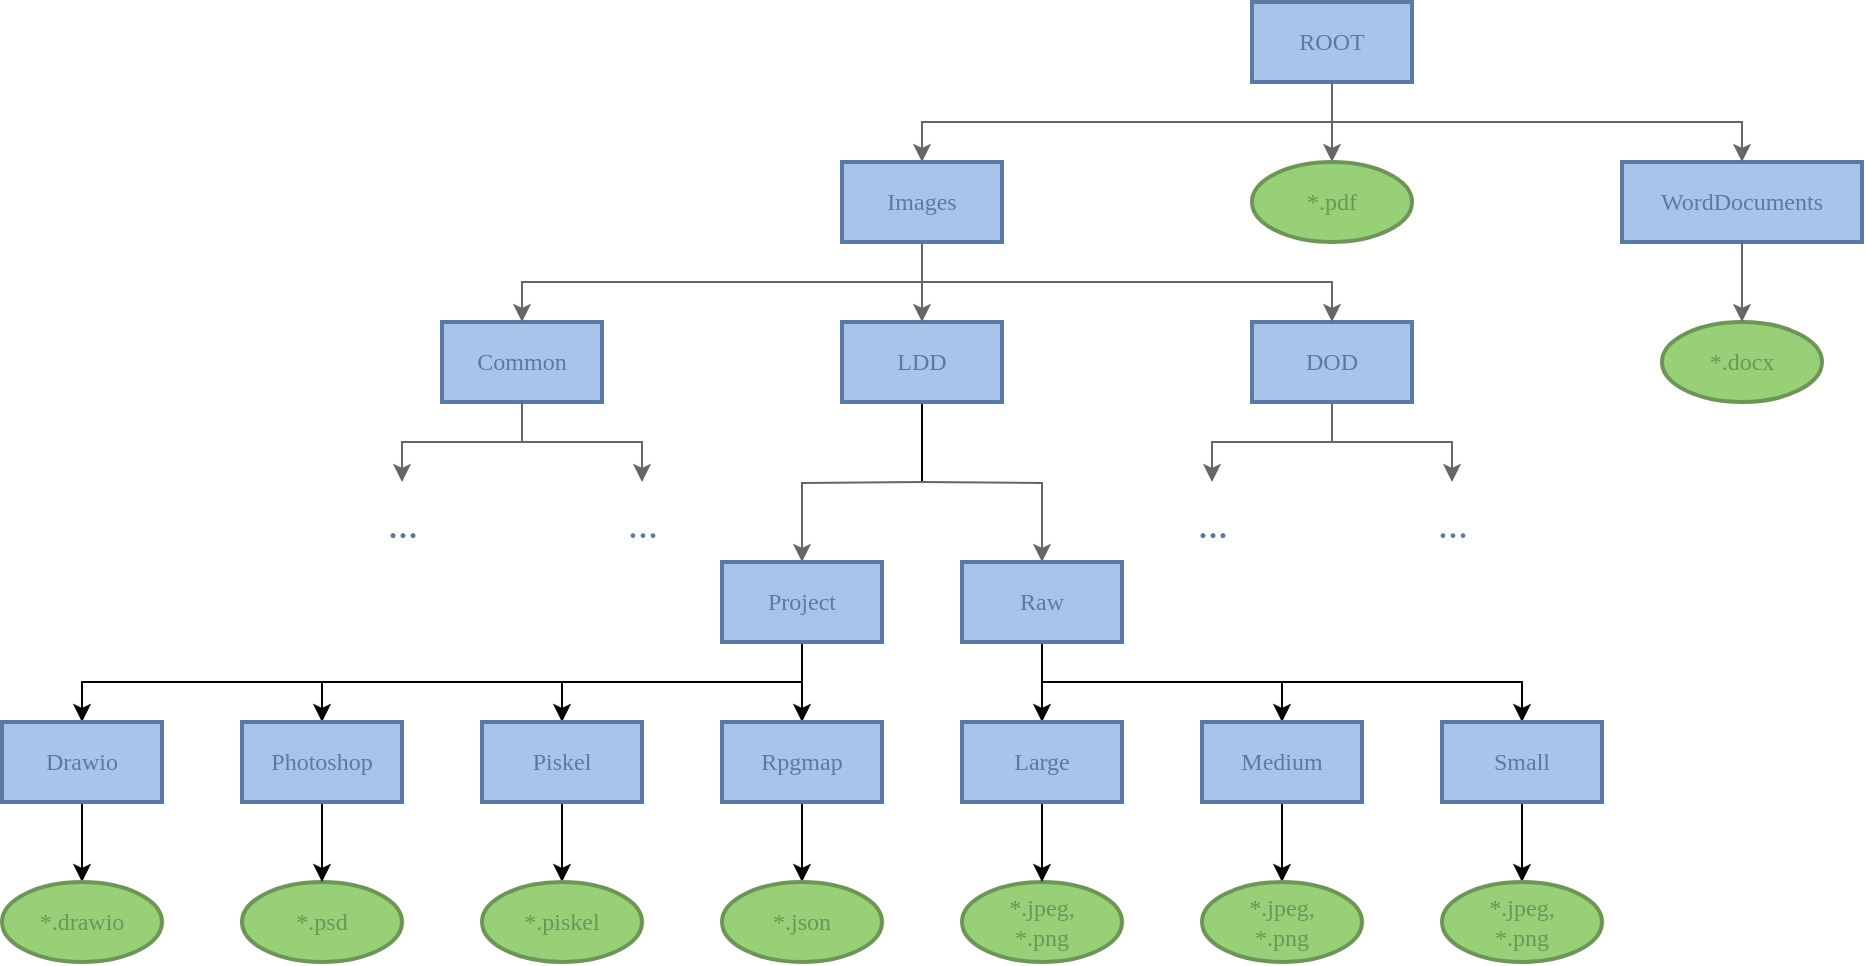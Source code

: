 <mxfile version="14.0.5" type="google"><diagram id="gRmwOSdkKjNqkDzESdEg" name="Page-1"><mxGraphModel dx="2075" dy="677" grid="1" gridSize="10" guides="1" tooltips="1" connect="1" arrows="1" fold="1" page="1" pageScale="1" pageWidth="827" pageHeight="1169" math="0" shadow="0"><root><mxCell id="0"/><mxCell id="1" parent="0"/><mxCell id="Eew6wgYgB6IOm-pS137_-56" style="edgeStyle=orthogonalEdgeStyle;rounded=0;orthogonalLoop=1;jettySize=auto;html=1;fontFamily=Comfortaa;fontSource=https%3A%2F%2Ffonts.googleapis.com%2Fcss%3Ffamily%3DComfortaa;fontColor=#6D9656;fillColor=#f5f5f5;strokeColor=#666666;exitX=0.5;exitY=1;exitDx=0;exitDy=0;" parent="1" source="Eew6wgYgB6IOm-pS137_-1" target="Eew6wgYgB6IOm-pS137_-53" edge="1"><mxGeometry relative="1" as="geometry"><Array as="points"><mxPoint x="555" y="100"/><mxPoint x="350" y="100"/></Array></mxGeometry></mxCell><mxCell id="Eew6wgYgB6IOm-pS137_-57" style="edgeStyle=orthogonalEdgeStyle;rounded=0;orthogonalLoop=1;jettySize=auto;html=1;fontFamily=Comfortaa;fontSource=https%3A%2F%2Ffonts.googleapis.com%2Fcss%3Ffamily%3DComfortaa;fontColor=#6D9656;fillColor=#f5f5f5;strokeColor=#666666;exitX=0.5;exitY=1;exitDx=0;exitDy=0;" parent="1" source="Eew6wgYgB6IOm-pS137_-1" target="Eew6wgYgB6IOm-pS137_-48" edge="1"><mxGeometry relative="1" as="geometry"><Array as="points"><mxPoint x="555" y="90"/><mxPoint x="555" y="90"/></Array></mxGeometry></mxCell><mxCell id="Eew6wgYgB6IOm-pS137_-1" value="ROOT" style="rounded=0;whiteSpace=wrap;html=1;fillColor=#A9C4EB;strokeColor=#5C79A3;strokeWidth=2;glass=0;sketch=0;shadow=0;fontFamily=Comfortaa;fontSource=https%3A%2F%2Ffonts.googleapis.com%2Fcss%3Ffamily%3DComfortaa;fontColor=#5C79A3;" parent="1" vertex="1"><mxGeometry x="515" y="40" width="80" height="40" as="geometry"/></mxCell><mxCell id="Eew6wgYgB6IOm-pS137_-2" value="Common" style="rounded=0;whiteSpace=wrap;html=1;fillColor=#A9C4EB;strokeColor=#5C79A3;strokeWidth=2;glass=0;sketch=0;shadow=0;fontFamily=Comfortaa;fontSource=https%3A%2F%2Ffonts.googleapis.com%2Fcss%3Ffamily%3DComfortaa;fontColor=#5C79A3;" parent="1" vertex="1"><mxGeometry x="110" y="200" width="80" height="40" as="geometry"/></mxCell><mxCell id="YCQwbdjo-ai2i5ipn43J-47" style="edgeStyle=orthogonalEdgeStyle;rounded=0;orthogonalLoop=1;jettySize=auto;html=1;exitX=0.5;exitY=1;exitDx=0;exitDy=0;endArrow=none;endFill=0;" edge="1" parent="1" source="Eew6wgYgB6IOm-pS137_-21"><mxGeometry relative="1" as="geometry"><mxPoint x="350" y="280" as="targetPoint"/></mxGeometry></mxCell><mxCell id="Eew6wgYgB6IOm-pS137_-21" value="LDD" style="rounded=0;whiteSpace=wrap;html=1;fillColor=#A9C4EB;strokeColor=#5C79A3;strokeWidth=2;glass=0;sketch=0;shadow=0;fontFamily=Comfortaa;fontSource=https%3A%2F%2Ffonts.googleapis.com%2Fcss%3Ffamily%3DComfortaa;fontColor=#5C79A3;" parent="1" vertex="1"><mxGeometry x="310" y="200" width="80" height="40" as="geometry"/></mxCell><mxCell id="Eew6wgYgB6IOm-pS137_-29" style="edgeStyle=orthogonalEdgeStyle;rounded=0;orthogonalLoop=1;jettySize=auto;html=1;fontFamily=Comfortaa;fontSource=https%3A%2F%2Ffonts.googleapis.com%2Fcss%3Ffamily%3DComfortaa;fontColor=#5C79A3;fillColor=#f5f5f5;strokeColor=#666666;" parent="1" source="Eew6wgYgB6IOm-pS137_-31" edge="1"><mxGeometry relative="1" as="geometry"><mxPoint x="495.0" y="280" as="targetPoint"/><Array as="points"><mxPoint x="555" y="260"/><mxPoint x="495" y="260"/></Array></mxGeometry></mxCell><mxCell id="Eew6wgYgB6IOm-pS137_-30" style="edgeStyle=orthogonalEdgeStyle;rounded=0;orthogonalLoop=1;jettySize=auto;html=1;fontFamily=Comfortaa;fontSource=https%3A%2F%2Ffonts.googleapis.com%2Fcss%3Ffamily%3DComfortaa;fontColor=#5C79A3;fillColor=#f5f5f5;strokeColor=#666666;" parent="1" source="Eew6wgYgB6IOm-pS137_-31" edge="1"><mxGeometry relative="1" as="geometry"><mxPoint x="615.0" y="280" as="targetPoint"/><Array as="points"><mxPoint x="555" y="260"/><mxPoint x="615" y="260"/></Array></mxGeometry></mxCell><mxCell id="Eew6wgYgB6IOm-pS137_-31" value="DOD" style="rounded=0;whiteSpace=wrap;html=1;fillColor=#A9C4EB;strokeColor=#5C79A3;strokeWidth=2;glass=0;sketch=0;shadow=0;fontFamily=Comfortaa;fontSource=https%3A%2F%2Ffonts.googleapis.com%2Fcss%3Ffamily%3DComfortaa;fontColor=#5C79A3;" parent="1" vertex="1"><mxGeometry x="515" y="200" width="80" height="40" as="geometry"/></mxCell><mxCell id="Eew6wgYgB6IOm-pS137_-41" value="&lt;font style=&quot;font-size: 20px&quot;&gt;...&lt;/font&gt;" style="text;html=1;align=center;verticalAlign=middle;resizable=0;points=[];autosize=1;fontFamily=Comfortaa;fontColor=#5C79A3;" parent="1" vertex="1"><mxGeometry x="480" y="290" width="30" height="20" as="geometry"/></mxCell><mxCell id="Eew6wgYgB6IOm-pS137_-42" value="&lt;font style=&quot;font-size: 20px&quot;&gt;...&lt;/font&gt;" style="text;html=1;align=center;verticalAlign=middle;resizable=0;points=[];autosize=1;fontFamily=Comfortaa;fontColor=#5C79A3;" parent="1" vertex="1"><mxGeometry x="480" y="290" width="30" height="20" as="geometry"/></mxCell><mxCell id="Eew6wgYgB6IOm-pS137_-43" value="&lt;font style=&quot;font-size: 20px&quot;&gt;...&lt;/font&gt;" style="text;html=1;align=center;verticalAlign=middle;resizable=0;points=[];autosize=1;fontFamily=Comfortaa;fontColor=#5C79A3;" parent="1" vertex="1"><mxGeometry x="600" y="290" width="30" height="20" as="geometry"/></mxCell><mxCell id="Eew6wgYgB6IOm-pS137_-48" value="*.pdf" style="ellipse;whiteSpace=wrap;html=1;rounded=0;shadow=0;glass=0;sketch=0;strokeWidth=2;fontFamily=Comfortaa;fontSource=https%3A%2F%2Ffonts.googleapis.com%2Fcss%3Ffamily%3DComfortaa;fillColor=#97D077;strokeColor=#6D9656;fontColor=#6D9656;" parent="1" vertex="1"><mxGeometry x="515" y="120" width="80" height="40" as="geometry"/></mxCell><mxCell id="Eew6wgYgB6IOm-pS137_-54" style="edgeStyle=orthogonalEdgeStyle;rounded=0;orthogonalLoop=1;jettySize=auto;html=1;fontFamily=Comfortaa;fontSource=https%3A%2F%2Ffonts.googleapis.com%2Fcss%3Ffamily%3DComfortaa;fontColor=#6D9656;fillColor=#f5f5f5;strokeColor=#666666;" parent="1" source="Eew6wgYgB6IOm-pS137_-53" target="Eew6wgYgB6IOm-pS137_-21" edge="1"><mxGeometry relative="1" as="geometry"/></mxCell><mxCell id="Eew6wgYgB6IOm-pS137_-58" style="edgeStyle=orthogonalEdgeStyle;rounded=0;orthogonalLoop=1;jettySize=auto;html=1;fontFamily=Comfortaa;fontSource=https%3A%2F%2Ffonts.googleapis.com%2Fcss%3Ffamily%3DComfortaa;fontColor=#6D9656;fillColor=#f5f5f5;strokeColor=#666666;" parent="1" source="Eew6wgYgB6IOm-pS137_-53" target="Eew6wgYgB6IOm-pS137_-31" edge="1"><mxGeometry relative="1" as="geometry"><Array as="points"><mxPoint x="350" y="180"/><mxPoint x="555" y="180"/></Array></mxGeometry></mxCell><mxCell id="Eew6wgYgB6IOm-pS137_-59" style="edgeStyle=orthogonalEdgeStyle;rounded=0;orthogonalLoop=1;jettySize=auto;html=1;fontFamily=Comfortaa;fontSource=https%3A%2F%2Ffonts.googleapis.com%2Fcss%3Ffamily%3DComfortaa;fontColor=#6D9656;fillColor=#f5f5f5;strokeColor=#666666;" parent="1" source="Eew6wgYgB6IOm-pS137_-53" target="Eew6wgYgB6IOm-pS137_-2" edge="1"><mxGeometry relative="1" as="geometry"><Array as="points"><mxPoint x="350" y="180"/><mxPoint x="150" y="180"/></Array></mxGeometry></mxCell><mxCell id="Eew6wgYgB6IOm-pS137_-53" value="Images" style="rounded=0;whiteSpace=wrap;html=1;fillColor=#A9C4EB;strokeColor=#5C79A3;strokeWidth=2;glass=0;sketch=0;shadow=0;fontFamily=Comfortaa;fontSource=https%3A%2F%2Ffonts.googleapis.com%2Fcss%3Ffamily%3DComfortaa;fontColor=#5C79A3;" parent="1" vertex="1"><mxGeometry x="310" y="120" width="80" height="40" as="geometry"/></mxCell><mxCell id="shSVYfGs8zdito6VRCmi-1" value="WordDocuments" style="rounded=0;whiteSpace=wrap;html=1;fillColor=#A9C4EB;strokeColor=#5C79A3;strokeWidth=2;glass=0;sketch=0;shadow=0;fontFamily=Comfortaa;fontSource=https%3A%2F%2Ffonts.googleapis.com%2Fcss%3Ffamily%3DComfortaa;fontColor=#5C79A3;" parent="1" vertex="1"><mxGeometry x="700" y="120" width="120" height="40" as="geometry"/></mxCell><mxCell id="shSVYfGs8zdito6VRCmi-3" style="edgeStyle=orthogonalEdgeStyle;rounded=0;orthogonalLoop=1;jettySize=auto;html=1;fontFamily=Comfortaa;fontSource=https%3A%2F%2Ffonts.googleapis.com%2Fcss%3Ffamily%3DComfortaa;fontColor=#6D9656;fillColor=#f5f5f5;strokeColor=#666666;exitX=0.5;exitY=1;exitDx=0;exitDy=0;entryX=0.5;entryY=0;entryDx=0;entryDy=0;" parent="1" source="Eew6wgYgB6IOm-pS137_-1" target="shSVYfGs8zdito6VRCmi-1" edge="1"><mxGeometry relative="1" as="geometry"><Array as="points"><mxPoint x="555" y="100"/><mxPoint x="760" y="100"/></Array><mxPoint x="565" y="90" as="sourcePoint"/><mxPoint x="360.029" y="130" as="targetPoint"/></mxGeometry></mxCell><mxCell id="shSVYfGs8zdito6VRCmi-4" value="*.docx" style="ellipse;whiteSpace=wrap;html=1;rounded=0;shadow=0;glass=0;sketch=0;strokeWidth=2;fontFamily=Comfortaa;fontSource=https%3A%2F%2Ffonts.googleapis.com%2Fcss%3Ffamily%3DComfortaa;fillColor=#97D077;strokeColor=#6D9656;fontColor=#6D9656;" parent="1" vertex="1"><mxGeometry x="720" y="200" width="80" height="40" as="geometry"/></mxCell><mxCell id="shSVYfGs8zdito6VRCmi-6" style="edgeStyle=orthogonalEdgeStyle;rounded=0;orthogonalLoop=1;jettySize=auto;html=1;fontFamily=Comfortaa;fontSource=https%3A%2F%2Ffonts.googleapis.com%2Fcss%3Ffamily%3DComfortaa;fontColor=#6D9656;fillColor=#f5f5f5;strokeColor=#666666;exitX=0.5;exitY=1;exitDx=0;exitDy=0;entryX=0.5;entryY=0;entryDx=0;entryDy=0;" parent="1" source="shSVYfGs8zdito6VRCmi-1" target="shSVYfGs8zdito6VRCmi-4" edge="1"><mxGeometry relative="1" as="geometry"><Array as="points"><mxPoint x="760" y="180"/><mxPoint x="760" y="180"/></Array><mxPoint x="670" y="150" as="sourcePoint"/><mxPoint x="670.0" y="190" as="targetPoint"/></mxGeometry></mxCell><mxCell id="YCQwbdjo-ai2i5ipn43J-26" style="edgeStyle=orthogonalEdgeStyle;rounded=0;orthogonalLoop=1;jettySize=auto;html=1;fontFamily=Comfortaa;fontSource=https%3A%2F%2Ffonts.googleapis.com%2Fcss%3Ffamily%3DComfortaa;fontColor=#5C79A3;fillColor=#f5f5f5;strokeColor=#666666;" edge="1" parent="1"><mxGeometry relative="1" as="geometry"><mxPoint x="90" y="280" as="targetPoint"/><Array as="points"><mxPoint x="150" y="260"/><mxPoint x="90" y="260"/></Array><mxPoint x="150" y="240" as="sourcePoint"/></mxGeometry></mxCell><mxCell id="YCQwbdjo-ai2i5ipn43J-27" style="edgeStyle=orthogonalEdgeStyle;rounded=0;orthogonalLoop=1;jettySize=auto;html=1;fontFamily=Comfortaa;fontSource=https%3A%2F%2Ffonts.googleapis.com%2Fcss%3Ffamily%3DComfortaa;fontColor=#5C79A3;fillColor=#f5f5f5;strokeColor=#666666;" edge="1" parent="1"><mxGeometry relative="1" as="geometry"><mxPoint x="210" y="280" as="targetPoint"/><Array as="points"><mxPoint x="150" y="260"/><mxPoint x="210" y="260"/></Array><mxPoint x="150" y="240" as="sourcePoint"/></mxGeometry></mxCell><mxCell id="YCQwbdjo-ai2i5ipn43J-28" value="&lt;font style=&quot;font-size: 20px&quot;&gt;...&lt;/font&gt;" style="text;html=1;align=center;verticalAlign=middle;resizable=0;points=[];autosize=1;fontFamily=Comfortaa;fontColor=#5C79A3;" vertex="1" parent="1"><mxGeometry x="75" y="290" width="30" height="20" as="geometry"/></mxCell><mxCell id="YCQwbdjo-ai2i5ipn43J-29" value="&lt;font style=&quot;font-size: 20px&quot;&gt;...&lt;/font&gt;" style="text;html=1;align=center;verticalAlign=middle;resizable=0;points=[];autosize=1;fontFamily=Comfortaa;fontColor=#5C79A3;" vertex="1" parent="1"><mxGeometry x="75" y="290" width="30" height="20" as="geometry"/></mxCell><mxCell id="YCQwbdjo-ai2i5ipn43J-30" value="&lt;font style=&quot;font-size: 20px&quot;&gt;...&lt;/font&gt;" style="text;html=1;align=center;verticalAlign=middle;resizable=0;points=[];autosize=1;fontFamily=Comfortaa;fontColor=#5C79A3;" vertex="1" parent="1"><mxGeometry x="195" y="290" width="30" height="20" as="geometry"/></mxCell><mxCell id="YCQwbdjo-ai2i5ipn43J-31" value="*.jpeg, &lt;br&gt;*.png" style="ellipse;whiteSpace=wrap;html=1;rounded=0;shadow=0;glass=0;sketch=0;strokeWidth=2;fontFamily=Comfortaa;fontSource=https%3A%2F%2Ffonts.googleapis.com%2Fcss%3Ffamily%3DComfortaa;fillColor=#97D077;strokeColor=#6D9656;fontColor=#6D9656;" vertex="1" parent="1"><mxGeometry x="370" y="480" width="80" height="40" as="geometry"/></mxCell><mxCell id="YCQwbdjo-ai2i5ipn43J-32" style="edgeStyle=orthogonalEdgeStyle;rounded=0;orthogonalLoop=1;jettySize=auto;html=1;fontFamily=Comfortaa;fontSource=https%3A%2F%2Ffonts.googleapis.com%2Fcss%3Ffamily%3DComfortaa;fontColor=#5C79A3;fillColor=#f5f5f5;strokeColor=#666666;" edge="1" parent="1" target="YCQwbdjo-ai2i5ipn43J-39"><mxGeometry relative="1" as="geometry"><mxPoint x="350" y="280" as="sourcePoint"/></mxGeometry></mxCell><mxCell id="YCQwbdjo-ai2i5ipn43J-33" style="edgeStyle=orthogonalEdgeStyle;rounded=0;orthogonalLoop=1;jettySize=auto;html=1;fontFamily=Comfortaa;fontSource=https%3A%2F%2Ffonts.googleapis.com%2Fcss%3Ffamily%3DComfortaa;fontColor=#5C79A3;fillColor=#f5f5f5;strokeColor=#666666;" edge="1" parent="1" target="YCQwbdjo-ai2i5ipn43J-34"><mxGeometry relative="1" as="geometry"><mxPoint x="350" y="280" as="sourcePoint"/></mxGeometry></mxCell><mxCell id="YCQwbdjo-ai2i5ipn43J-56" style="edgeStyle=orthogonalEdgeStyle;rounded=0;orthogonalLoop=1;jettySize=auto;html=1;exitX=0.5;exitY=1;exitDx=0;exitDy=0;entryX=0.5;entryY=0;entryDx=0;entryDy=0;endArrow=classic;endFill=1;" edge="1" parent="1" source="YCQwbdjo-ai2i5ipn43J-34" target="YCQwbdjo-ai2i5ipn43J-55"><mxGeometry relative="1" as="geometry"/></mxCell><mxCell id="YCQwbdjo-ai2i5ipn43J-57" style="edgeStyle=orthogonalEdgeStyle;rounded=0;orthogonalLoop=1;jettySize=auto;html=1;exitX=0.5;exitY=1;exitDx=0;exitDy=0;endArrow=classic;endFill=1;" edge="1" parent="1" source="YCQwbdjo-ai2i5ipn43J-34" target="YCQwbdjo-ai2i5ipn43J-54"><mxGeometry relative="1" as="geometry"/></mxCell><mxCell id="YCQwbdjo-ai2i5ipn43J-58" style="edgeStyle=orthogonalEdgeStyle;rounded=0;orthogonalLoop=1;jettySize=auto;html=1;exitX=0.5;exitY=1;exitDx=0;exitDy=0;entryX=0.5;entryY=0;entryDx=0;entryDy=0;endArrow=classic;endFill=1;" edge="1" parent="1" source="YCQwbdjo-ai2i5ipn43J-34" target="YCQwbdjo-ai2i5ipn43J-53"><mxGeometry relative="1" as="geometry"/></mxCell><mxCell id="YCQwbdjo-ai2i5ipn43J-34" value="Raw" style="rounded=0;whiteSpace=wrap;html=1;fillColor=#A9C4EB;strokeColor=#5C79A3;strokeWidth=2;glass=0;sketch=0;shadow=0;fontFamily=Comfortaa;fontSource=https%3A%2F%2Ffonts.googleapis.com%2Fcss%3Ffamily%3DComfortaa;fontColor=#5C79A3;" vertex="1" parent="1"><mxGeometry x="370" y="320" width="80" height="40" as="geometry"/></mxCell><mxCell id="YCQwbdjo-ai2i5ipn43J-35" style="edgeStyle=orthogonalEdgeStyle;rounded=0;orthogonalLoop=1;jettySize=auto;html=1;exitX=0.5;exitY=1;exitDx=0;exitDy=0;entryX=0.5;entryY=0;entryDx=0;entryDy=0;" edge="1" parent="1" source="YCQwbdjo-ai2i5ipn43J-39" target="YCQwbdjo-ai2i5ipn43J-41"><mxGeometry relative="1" as="geometry"/></mxCell><mxCell id="YCQwbdjo-ai2i5ipn43J-36" style="edgeStyle=orthogonalEdgeStyle;rounded=0;orthogonalLoop=1;jettySize=auto;html=1;exitX=0.5;exitY=1;exitDx=0;exitDy=0;" edge="1" parent="1" source="YCQwbdjo-ai2i5ipn43J-39" target="YCQwbdjo-ai2i5ipn43J-42"><mxGeometry relative="1" as="geometry"/></mxCell><mxCell id="YCQwbdjo-ai2i5ipn43J-37" style="edgeStyle=orthogonalEdgeStyle;rounded=0;orthogonalLoop=1;jettySize=auto;html=1;exitX=0.5;exitY=1;exitDx=0;exitDy=0;entryX=0.5;entryY=0;entryDx=0;entryDy=0;" edge="1" parent="1" source="YCQwbdjo-ai2i5ipn43J-39" target="YCQwbdjo-ai2i5ipn43J-44"><mxGeometry relative="1" as="geometry"/></mxCell><mxCell id="YCQwbdjo-ai2i5ipn43J-38" style="edgeStyle=orthogonalEdgeStyle;rounded=0;orthogonalLoop=1;jettySize=auto;html=1;exitX=0.5;exitY=1;exitDx=0;exitDy=0;" edge="1" parent="1" source="YCQwbdjo-ai2i5ipn43J-39" target="YCQwbdjo-ai2i5ipn43J-45"><mxGeometry relative="1" as="geometry"/></mxCell><mxCell id="YCQwbdjo-ai2i5ipn43J-39" value="Project" style="rounded=0;whiteSpace=wrap;html=1;fillColor=#A9C4EB;strokeColor=#5C79A3;strokeWidth=2;glass=0;sketch=0;shadow=0;fontFamily=Comfortaa;fontSource=https%3A%2F%2Ffonts.googleapis.com%2Fcss%3Ffamily%3DComfortaa;fontColor=#5C79A3;" vertex="1" parent="1"><mxGeometry x="250" y="320" width="80" height="40" as="geometry"/></mxCell><mxCell id="YCQwbdjo-ai2i5ipn43J-40" value="*.psd" style="ellipse;whiteSpace=wrap;html=1;rounded=0;shadow=0;glass=0;sketch=0;strokeWidth=2;fontFamily=Comfortaa;fontSource=https%3A%2F%2Ffonts.googleapis.com%2Fcss%3Ffamily%3DComfortaa;fillColor=#97D077;strokeColor=#6D9656;fontColor=#6D9656;" vertex="1" parent="1"><mxGeometry x="10" y="480" width="80" height="40" as="geometry"/></mxCell><mxCell id="YCQwbdjo-ai2i5ipn43J-51" style="edgeStyle=orthogonalEdgeStyle;rounded=0;orthogonalLoop=1;jettySize=auto;html=1;exitX=0.5;exitY=1;exitDx=0;exitDy=0;entryX=0.5;entryY=0;entryDx=0;entryDy=0;endArrow=classic;endFill=1;" edge="1" parent="1" source="YCQwbdjo-ai2i5ipn43J-41" target="YCQwbdjo-ai2i5ipn43J-50"><mxGeometry relative="1" as="geometry"/></mxCell><mxCell id="YCQwbdjo-ai2i5ipn43J-41" value="Rpgmap" style="rounded=0;whiteSpace=wrap;html=1;fillColor=#A9C4EB;strokeColor=#5C79A3;strokeWidth=2;glass=0;sketch=0;shadow=0;fontFamily=Comfortaa;fontSource=https%3A%2F%2Ffonts.googleapis.com%2Fcss%3Ffamily%3DComfortaa;fontColor=#5C79A3;" vertex="1" parent="1"><mxGeometry x="250" y="400" width="80" height="40" as="geometry"/></mxCell><mxCell id="YCQwbdjo-ai2i5ipn43J-48" style="edgeStyle=orthogonalEdgeStyle;rounded=0;orthogonalLoop=1;jettySize=auto;html=1;exitX=0.5;exitY=1;exitDx=0;exitDy=0;entryX=0.5;entryY=0;entryDx=0;entryDy=0;endArrow=classic;endFill=1;" edge="1" parent="1" source="YCQwbdjo-ai2i5ipn43J-42" target="YCQwbdjo-ai2i5ipn43J-46"><mxGeometry relative="1" as="geometry"/></mxCell><mxCell id="YCQwbdjo-ai2i5ipn43J-42" value="Piskel" style="rounded=0;whiteSpace=wrap;html=1;fillColor=#A9C4EB;strokeColor=#5C79A3;strokeWidth=2;glass=0;sketch=0;shadow=0;fontFamily=Comfortaa;fontSource=https%3A%2F%2Ffonts.googleapis.com%2Fcss%3Ffamily%3DComfortaa;fontColor=#5C79A3;" vertex="1" parent="1"><mxGeometry x="130" y="400" width="80" height="40" as="geometry"/></mxCell><mxCell id="YCQwbdjo-ai2i5ipn43J-43" style="edgeStyle=orthogonalEdgeStyle;rounded=0;orthogonalLoop=1;jettySize=auto;html=1;exitX=0.5;exitY=1;exitDx=0;exitDy=0;entryX=0.5;entryY=0;entryDx=0;entryDy=0;" edge="1" parent="1" source="YCQwbdjo-ai2i5ipn43J-44" target="YCQwbdjo-ai2i5ipn43J-40"><mxGeometry relative="1" as="geometry"/></mxCell><mxCell id="YCQwbdjo-ai2i5ipn43J-44" value="Photoshop" style="rounded=0;whiteSpace=wrap;html=1;fillColor=#A9C4EB;strokeColor=#5C79A3;strokeWidth=2;glass=0;sketch=0;shadow=0;fontFamily=Comfortaa;fontSource=https%3A%2F%2Ffonts.googleapis.com%2Fcss%3Ffamily%3DComfortaa;fontColor=#5C79A3;" vertex="1" parent="1"><mxGeometry x="10" y="400" width="80" height="40" as="geometry"/></mxCell><mxCell id="YCQwbdjo-ai2i5ipn43J-52" style="edgeStyle=orthogonalEdgeStyle;rounded=0;orthogonalLoop=1;jettySize=auto;html=1;exitX=0.5;exitY=1;exitDx=0;exitDy=0;entryX=0.5;entryY=0;entryDx=0;entryDy=0;endArrow=classic;endFill=1;" edge="1" parent="1" source="YCQwbdjo-ai2i5ipn43J-45" target="YCQwbdjo-ai2i5ipn43J-49"><mxGeometry relative="1" as="geometry"/></mxCell><mxCell id="YCQwbdjo-ai2i5ipn43J-45" value="Drawio" style="rounded=0;whiteSpace=wrap;html=1;fillColor=#A9C4EB;strokeColor=#5C79A3;strokeWidth=2;glass=0;sketch=0;shadow=0;fontFamily=Comfortaa;fontSource=https%3A%2F%2Ffonts.googleapis.com%2Fcss%3Ffamily%3DComfortaa;fontColor=#5C79A3;" vertex="1" parent="1"><mxGeometry x="-110" y="400" width="80" height="40" as="geometry"/></mxCell><mxCell id="YCQwbdjo-ai2i5ipn43J-46" value="*.piskel&lt;br&gt;" style="ellipse;whiteSpace=wrap;html=1;rounded=0;shadow=0;glass=0;sketch=0;strokeWidth=2;fontFamily=Comfortaa;fontSource=https%3A%2F%2Ffonts.googleapis.com%2Fcss%3Ffamily%3DComfortaa;fillColor=#97D077;strokeColor=#6D9656;fontColor=#6D9656;" vertex="1" parent="1"><mxGeometry x="130" y="480" width="80" height="40" as="geometry"/></mxCell><mxCell id="YCQwbdjo-ai2i5ipn43J-49" value="*.drawio" style="ellipse;whiteSpace=wrap;html=1;rounded=0;shadow=0;glass=0;sketch=0;strokeWidth=2;fontFamily=Comfortaa;fontSource=https%3A%2F%2Ffonts.googleapis.com%2Fcss%3Ffamily%3DComfortaa;fillColor=#97D077;strokeColor=#6D9656;fontColor=#6D9656;" vertex="1" parent="1"><mxGeometry x="-110" y="480" width="80" height="40" as="geometry"/></mxCell><mxCell id="YCQwbdjo-ai2i5ipn43J-50" value="*.json" style="ellipse;whiteSpace=wrap;html=1;rounded=0;shadow=0;glass=0;sketch=0;strokeWidth=2;fontFamily=Comfortaa;fontSource=https%3A%2F%2Ffonts.googleapis.com%2Fcss%3Ffamily%3DComfortaa;fillColor=#97D077;strokeColor=#6D9656;fontColor=#6D9656;" vertex="1" parent="1"><mxGeometry x="250" y="480" width="80" height="40" as="geometry"/></mxCell><mxCell id="YCQwbdjo-ai2i5ipn43J-63" style="edgeStyle=orthogonalEdgeStyle;rounded=0;orthogonalLoop=1;jettySize=auto;html=1;exitX=0.5;exitY=1;exitDx=0;exitDy=0;entryX=0.5;entryY=0;entryDx=0;entryDy=0;endArrow=classic;endFill=1;" edge="1" parent="1" source="YCQwbdjo-ai2i5ipn43J-53" target="YCQwbdjo-ai2i5ipn43J-62"><mxGeometry relative="1" as="geometry"/></mxCell><mxCell id="YCQwbdjo-ai2i5ipn43J-53" value="Small" style="rounded=0;whiteSpace=wrap;html=1;fillColor=#A9C4EB;strokeColor=#5C79A3;strokeWidth=2;glass=0;sketch=0;shadow=0;fontFamily=Comfortaa;fontSource=https%3A%2F%2Ffonts.googleapis.com%2Fcss%3Ffamily%3DComfortaa;fontColor=#5C79A3;" vertex="1" parent="1"><mxGeometry x="610" y="400" width="80" height="40" as="geometry"/></mxCell><mxCell id="YCQwbdjo-ai2i5ipn43J-61" style="edgeStyle=orthogonalEdgeStyle;rounded=0;orthogonalLoop=1;jettySize=auto;html=1;exitX=0.5;exitY=1;exitDx=0;exitDy=0;entryX=0.5;entryY=0;entryDx=0;entryDy=0;endArrow=classic;endFill=1;" edge="1" parent="1" source="YCQwbdjo-ai2i5ipn43J-54" target="YCQwbdjo-ai2i5ipn43J-60"><mxGeometry relative="1" as="geometry"/></mxCell><mxCell id="YCQwbdjo-ai2i5ipn43J-54" value="Medium" style="rounded=0;whiteSpace=wrap;html=1;fillColor=#A9C4EB;strokeColor=#5C79A3;strokeWidth=2;glass=0;sketch=0;shadow=0;fontFamily=Comfortaa;fontSource=https%3A%2F%2Ffonts.googleapis.com%2Fcss%3Ffamily%3DComfortaa;fontColor=#5C79A3;" vertex="1" parent="1"><mxGeometry x="490" y="400" width="80" height="40" as="geometry"/></mxCell><mxCell id="YCQwbdjo-ai2i5ipn43J-59" style="edgeStyle=orthogonalEdgeStyle;rounded=0;orthogonalLoop=1;jettySize=auto;html=1;exitX=0.5;exitY=1;exitDx=0;exitDy=0;entryX=0.5;entryY=0;entryDx=0;entryDy=0;endArrow=classic;endFill=1;" edge="1" parent="1" source="YCQwbdjo-ai2i5ipn43J-55" target="YCQwbdjo-ai2i5ipn43J-31"><mxGeometry relative="1" as="geometry"/></mxCell><mxCell id="YCQwbdjo-ai2i5ipn43J-55" value="Large" style="rounded=0;whiteSpace=wrap;html=1;fillColor=#A9C4EB;strokeColor=#5C79A3;strokeWidth=2;glass=0;sketch=0;shadow=0;fontFamily=Comfortaa;fontSource=https%3A%2F%2Ffonts.googleapis.com%2Fcss%3Ffamily%3DComfortaa;fontColor=#5C79A3;" vertex="1" parent="1"><mxGeometry x="370" y="400" width="80" height="40" as="geometry"/></mxCell><mxCell id="YCQwbdjo-ai2i5ipn43J-60" value="*.jpeg, &lt;br&gt;*.png" style="ellipse;whiteSpace=wrap;html=1;rounded=0;shadow=0;glass=0;sketch=0;strokeWidth=2;fontFamily=Comfortaa;fontSource=https%3A%2F%2Ffonts.googleapis.com%2Fcss%3Ffamily%3DComfortaa;fillColor=#97D077;strokeColor=#6D9656;fontColor=#6D9656;" vertex="1" parent="1"><mxGeometry x="490" y="480" width="80" height="40" as="geometry"/></mxCell><mxCell id="YCQwbdjo-ai2i5ipn43J-62" value="*.jpeg, &lt;br&gt;*.png" style="ellipse;whiteSpace=wrap;html=1;rounded=0;shadow=0;glass=0;sketch=0;strokeWidth=2;fontFamily=Comfortaa;fontSource=https%3A%2F%2Ffonts.googleapis.com%2Fcss%3Ffamily%3DComfortaa;fillColor=#97D077;strokeColor=#6D9656;fontColor=#6D9656;" vertex="1" parent="1"><mxGeometry x="610" y="480" width="80" height="40" as="geometry"/></mxCell></root></mxGraphModel></diagram></mxfile>